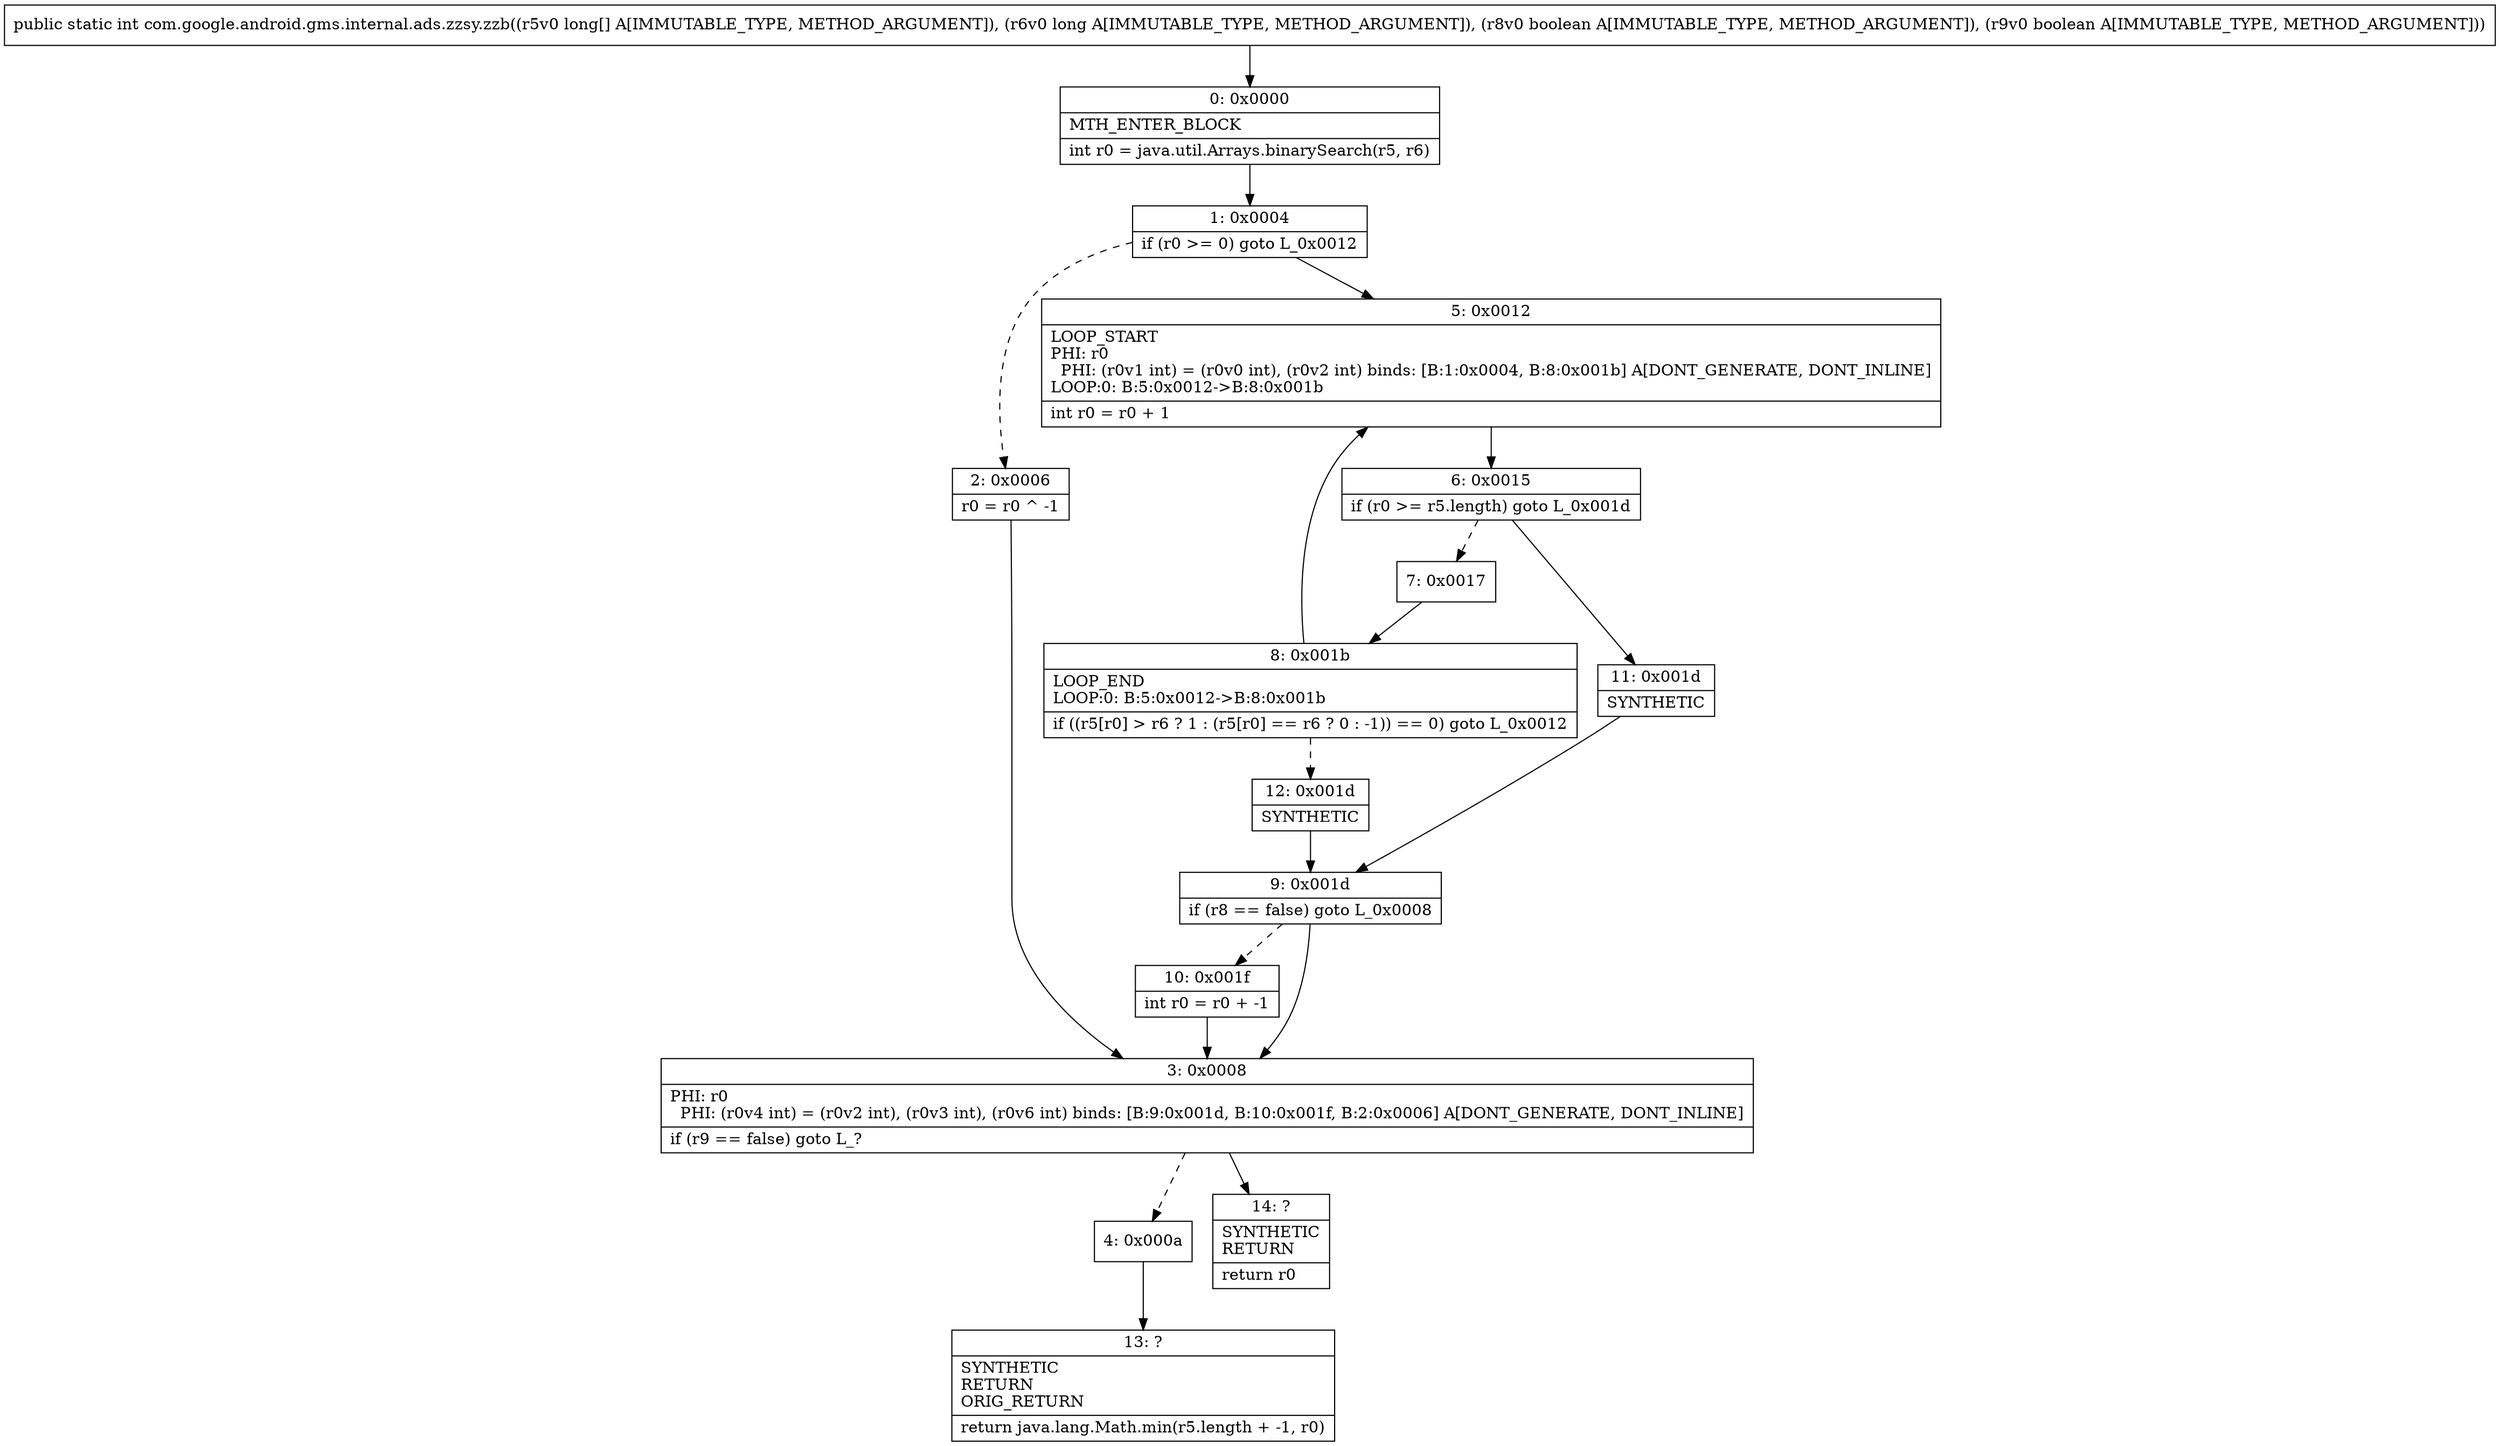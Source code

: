 digraph "CFG forcom.google.android.gms.internal.ads.zzsy.zzb([JJZZ)I" {
Node_0 [shape=record,label="{0\:\ 0x0000|MTH_ENTER_BLOCK\l|int r0 = java.util.Arrays.binarySearch(r5, r6)\l}"];
Node_1 [shape=record,label="{1\:\ 0x0004|if (r0 \>= 0) goto L_0x0012\l}"];
Node_2 [shape=record,label="{2\:\ 0x0006|r0 = r0 ^ \-1\l}"];
Node_3 [shape=record,label="{3\:\ 0x0008|PHI: r0 \l  PHI: (r0v4 int) = (r0v2 int), (r0v3 int), (r0v6 int) binds: [B:9:0x001d, B:10:0x001f, B:2:0x0006] A[DONT_GENERATE, DONT_INLINE]\l|if (r9 == false) goto L_?\l}"];
Node_4 [shape=record,label="{4\:\ 0x000a}"];
Node_5 [shape=record,label="{5\:\ 0x0012|LOOP_START\lPHI: r0 \l  PHI: (r0v1 int) = (r0v0 int), (r0v2 int) binds: [B:1:0x0004, B:8:0x001b] A[DONT_GENERATE, DONT_INLINE]\lLOOP:0: B:5:0x0012\-\>B:8:0x001b\l|int r0 = r0 + 1\l}"];
Node_6 [shape=record,label="{6\:\ 0x0015|if (r0 \>= r5.length) goto L_0x001d\l}"];
Node_7 [shape=record,label="{7\:\ 0x0017}"];
Node_8 [shape=record,label="{8\:\ 0x001b|LOOP_END\lLOOP:0: B:5:0x0012\-\>B:8:0x001b\l|if ((r5[r0] \> r6 ? 1 : (r5[r0] == r6 ? 0 : \-1)) == 0) goto L_0x0012\l}"];
Node_9 [shape=record,label="{9\:\ 0x001d|if (r8 == false) goto L_0x0008\l}"];
Node_10 [shape=record,label="{10\:\ 0x001f|int r0 = r0 + \-1\l}"];
Node_11 [shape=record,label="{11\:\ 0x001d|SYNTHETIC\l}"];
Node_12 [shape=record,label="{12\:\ 0x001d|SYNTHETIC\l}"];
Node_13 [shape=record,label="{13\:\ ?|SYNTHETIC\lRETURN\lORIG_RETURN\l|return java.lang.Math.min(r5.length + \-1, r0)\l}"];
Node_14 [shape=record,label="{14\:\ ?|SYNTHETIC\lRETURN\l|return r0\l}"];
MethodNode[shape=record,label="{public static int com.google.android.gms.internal.ads.zzsy.zzb((r5v0 long[] A[IMMUTABLE_TYPE, METHOD_ARGUMENT]), (r6v0 long A[IMMUTABLE_TYPE, METHOD_ARGUMENT]), (r8v0 boolean A[IMMUTABLE_TYPE, METHOD_ARGUMENT]), (r9v0 boolean A[IMMUTABLE_TYPE, METHOD_ARGUMENT])) }"];
MethodNode -> Node_0;
Node_0 -> Node_1;
Node_1 -> Node_2[style=dashed];
Node_1 -> Node_5;
Node_2 -> Node_3;
Node_3 -> Node_4[style=dashed];
Node_3 -> Node_14;
Node_4 -> Node_13;
Node_5 -> Node_6;
Node_6 -> Node_7[style=dashed];
Node_6 -> Node_11;
Node_7 -> Node_8;
Node_8 -> Node_5;
Node_8 -> Node_12[style=dashed];
Node_9 -> Node_3;
Node_9 -> Node_10[style=dashed];
Node_10 -> Node_3;
Node_11 -> Node_9;
Node_12 -> Node_9;
}

